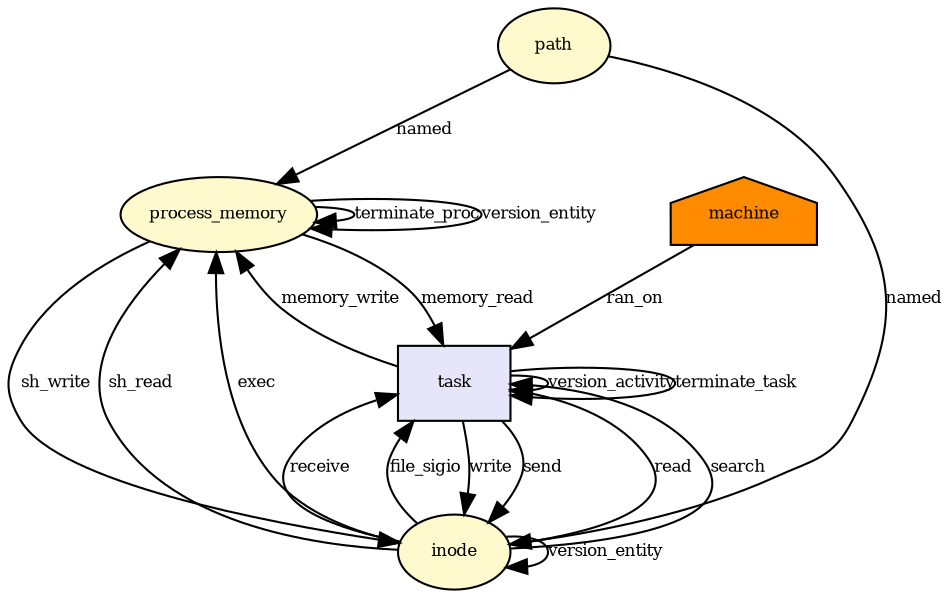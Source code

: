 digraph RGL__DirectedAdjacencyGraph {process_memory[fontsize = 8,label = process_memory,shape = ellipse, fillcolor="#fffacd", style = filled]

process_memory -> process_memory[fontsize = 8,label = terminate_proc]

path[fontsize = 8,label = path,shape = ellipse, fillcolor="#fffacd", style = filled]

path -> process_memory[fontsize = 8,label = named]

machine[fontsize = 8,label = machine,shape = house, fillcolor="#ff8c00", style = filled]

task[fontsize = 8,label = task,shape = rectangle, fillcolor="#e6e6fa", style = filled]

machine -> task[fontsize = 8,label = ran_on]

inode[fontsize = 8,label = inode,shape = ellipse, fillcolor="#fffacd", style = filled]

path -> inode[fontsize = 8,label = named]

process_memory -> task[fontsize = 8,label = memory_read]

task -> inode[fontsize = 8,label = write]

task -> task[fontsize = 8,label = version_activity]

inode -> inode[fontsize = 8,label = version_entity]

inode -> process_memory[fontsize = 8,label = sh_read]

process_memory -> process_memory[fontsize = 8,label = version_entity]

inode -> task[fontsize = 8,label = read]

task -> process_memory[fontsize = 8,label = memory_write]

process_memory -> inode[fontsize = 8,label = sh_write]

inode -> task[fontsize = 8,label = search]

task -> inode[fontsize = 8,label = send]

inode -> task[fontsize = 8,label = receive]

inode -> process_memory[fontsize = 8,label = exec]

inode -> task[fontsize = 8,label = file_sigio]

task -> task[fontsize = 8,label = terminate_task]

}